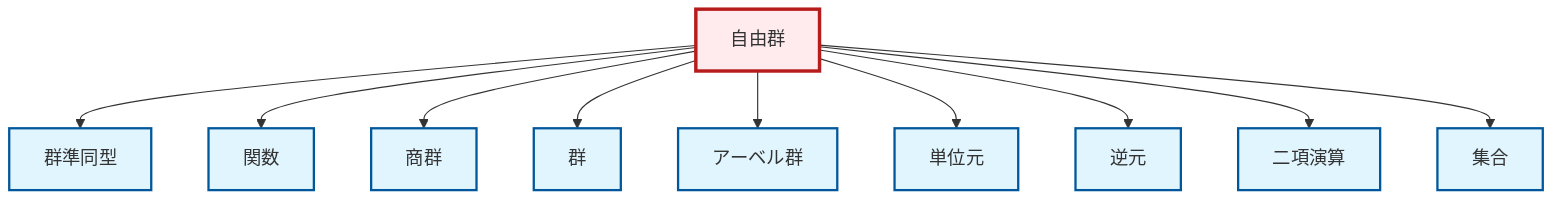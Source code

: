 graph TD
    classDef definition fill:#e1f5fe,stroke:#01579b,stroke-width:2px
    classDef theorem fill:#f3e5f5,stroke:#4a148c,stroke-width:2px
    classDef axiom fill:#fff3e0,stroke:#e65100,stroke-width:2px
    classDef example fill:#e8f5e9,stroke:#1b5e20,stroke-width:2px
    classDef current fill:#ffebee,stroke:#b71c1c,stroke-width:3px
    def-quotient-group["商群"]:::definition
    def-group["群"]:::definition
    def-function["関数"]:::definition
    def-abelian-group["アーベル群"]:::definition
    def-homomorphism["群準同型"]:::definition
    def-inverse-element["逆元"]:::definition
    def-identity-element["単位元"]:::definition
    def-binary-operation["二項演算"]:::definition
    def-set["集合"]:::definition
    def-free-group["自由群"]:::definition
    def-free-group --> def-homomorphism
    def-free-group --> def-function
    def-free-group --> def-quotient-group
    def-free-group --> def-group
    def-free-group --> def-abelian-group
    def-free-group --> def-identity-element
    def-free-group --> def-inverse-element
    def-free-group --> def-binary-operation
    def-free-group --> def-set
    class def-free-group current
